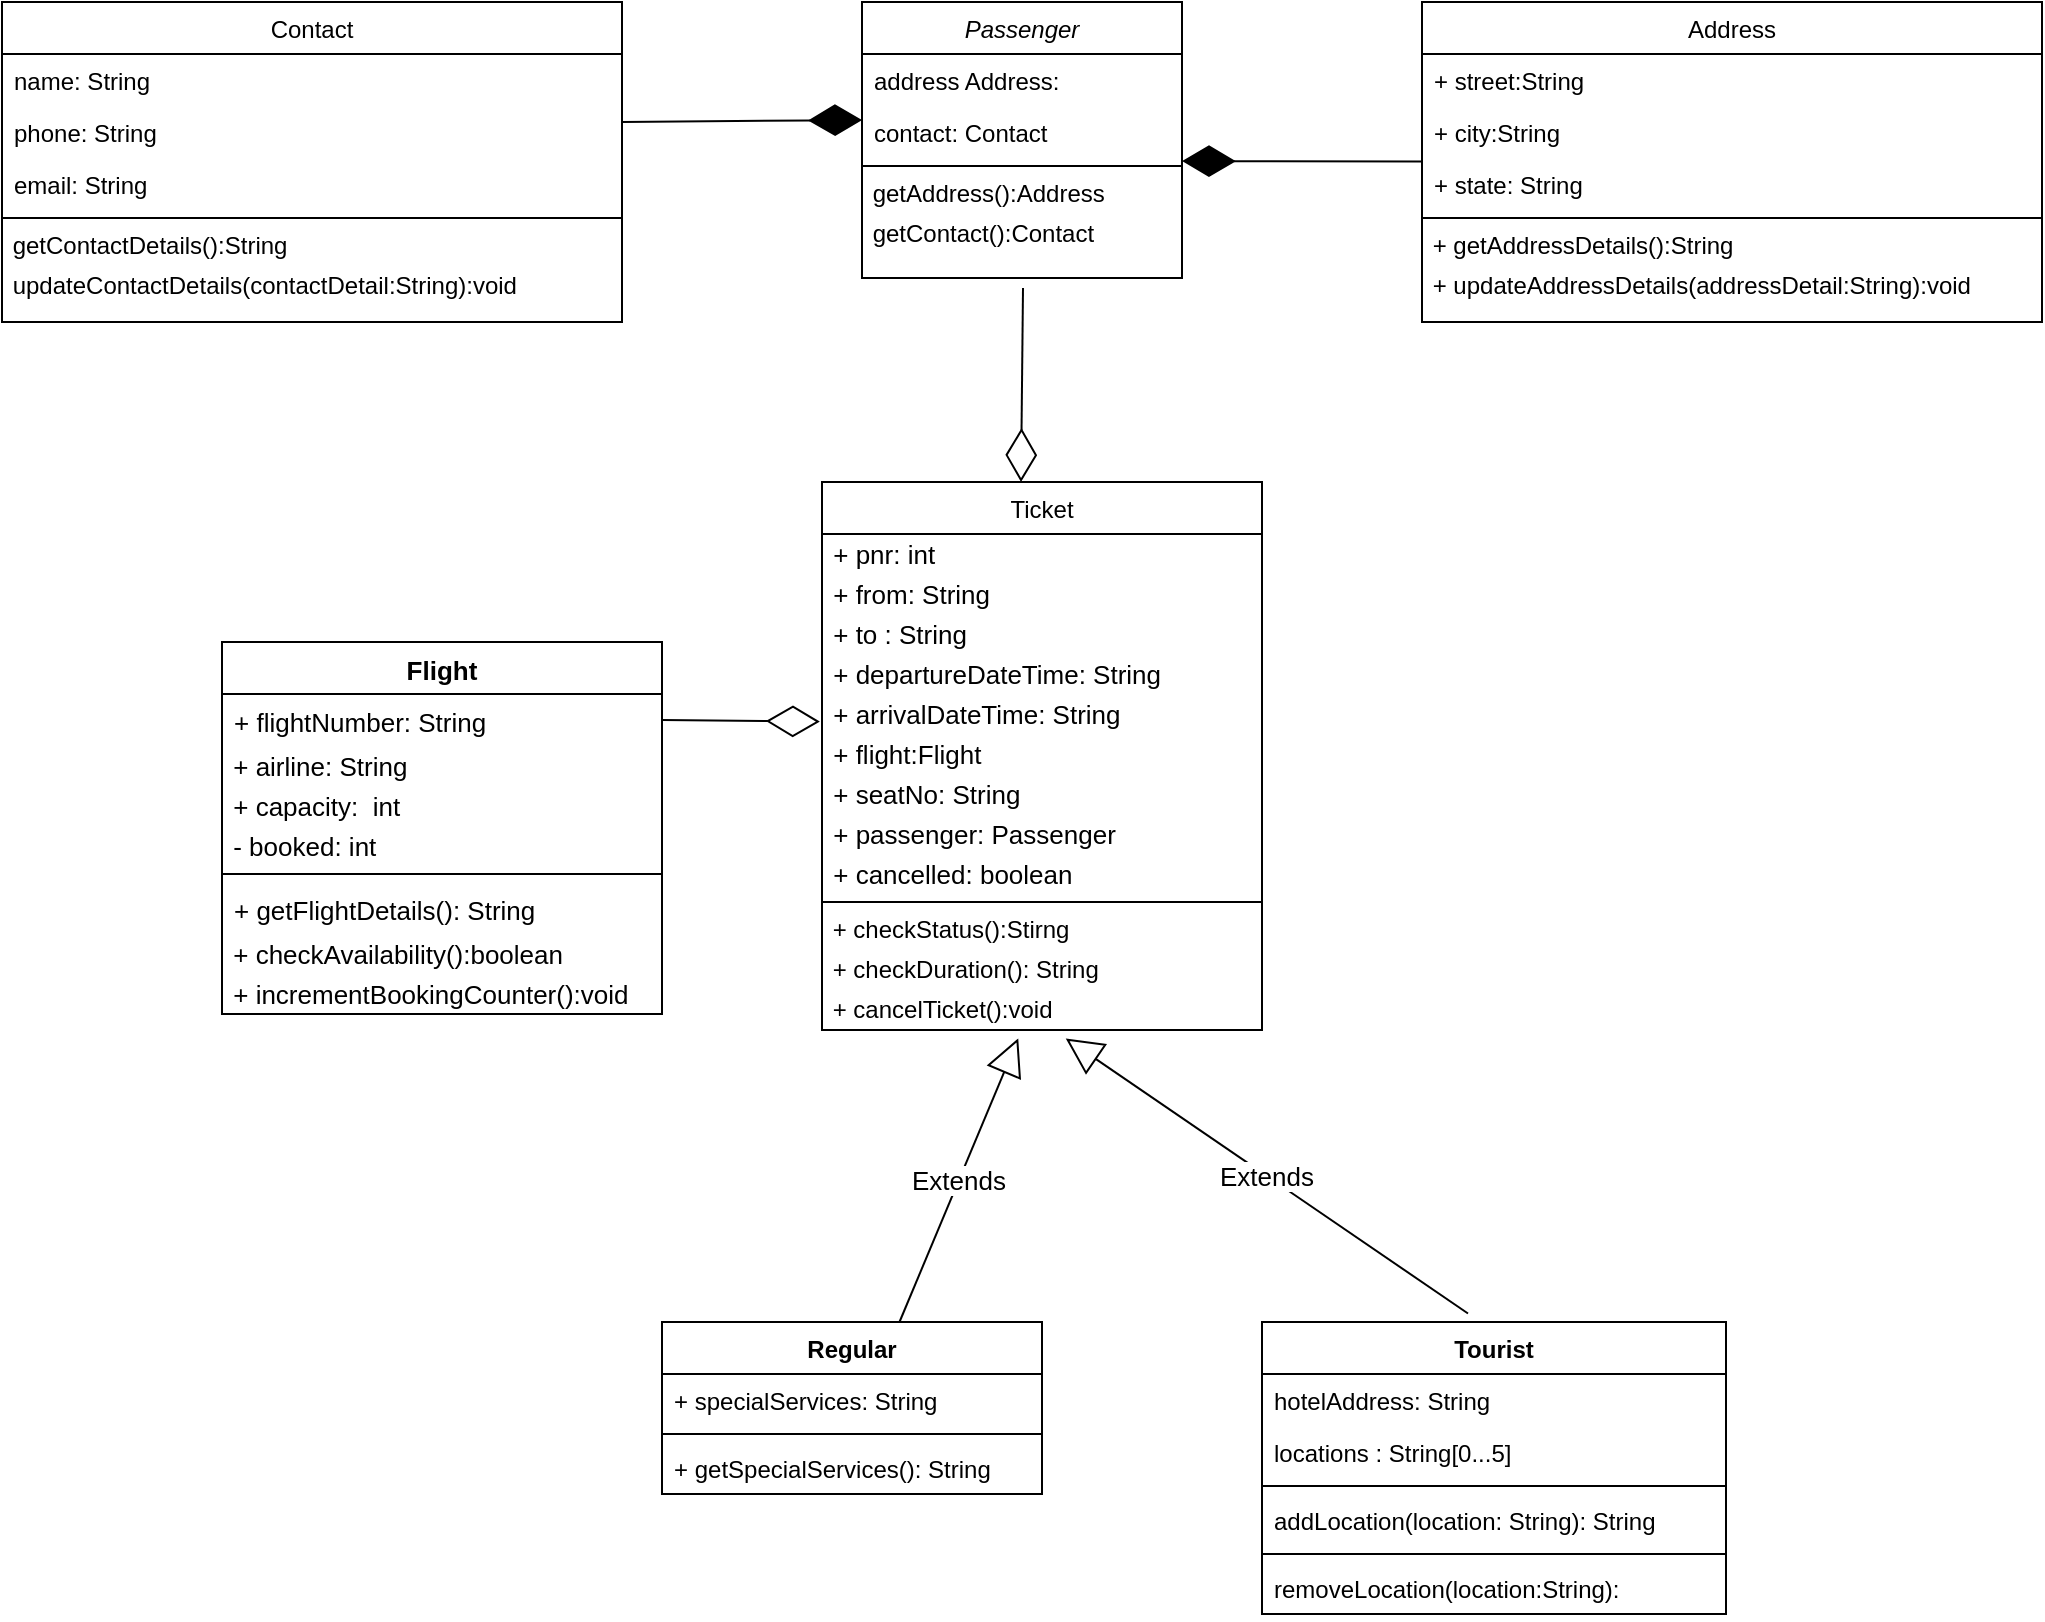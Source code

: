 <mxfile version="13.10.2" type="device"><diagram id="C5RBs43oDa-KdzZeNtuy" name="Page-1"><mxGraphModel dx="1708" dy="423" grid="1" gridSize="10" guides="1" tooltips="1" connect="1" arrows="1" fold="1" page="1" pageScale="1" pageWidth="827" pageHeight="1169" math="0" shadow="0"><root><mxCell id="WIyWlLk6GJQsqaUBKTNV-0"/><mxCell id="WIyWlLk6GJQsqaUBKTNV-1" parent="WIyWlLk6GJQsqaUBKTNV-0"/><mxCell id="zkfFHV4jXpPFQw0GAbJ--0" value="Passenger" style="swimlane;fontStyle=2;align=center;verticalAlign=top;childLayout=stackLayout;horizontal=1;startSize=26;horizontalStack=0;resizeParent=1;resizeLast=0;collapsible=1;marginBottom=0;rounded=0;shadow=0;strokeWidth=1;" parent="WIyWlLk6GJQsqaUBKTNV-1" vertex="1"><mxGeometry x="280" y="120" width="160" height="138" as="geometry"><mxRectangle x="230" y="140" width="160" height="26" as="alternateBounds"/></mxGeometry></mxCell><mxCell id="zkfFHV4jXpPFQw0GAbJ--2" value="address Address:" style="text;align=left;verticalAlign=top;spacingLeft=4;spacingRight=4;overflow=hidden;rotatable=0;points=[[0,0.5],[1,0.5]];portConstraint=eastwest;rounded=0;shadow=0;html=0;" parent="zkfFHV4jXpPFQw0GAbJ--0" vertex="1"><mxGeometry y="26" width="160" height="26" as="geometry"/></mxCell><mxCell id="zkfFHV4jXpPFQw0GAbJ--3" value="contact: Contact" style="text;align=left;verticalAlign=top;spacingLeft=4;spacingRight=4;overflow=hidden;rotatable=0;points=[[0,0.5],[1,0.5]];portConstraint=eastwest;rounded=0;shadow=0;html=0;" parent="zkfFHV4jXpPFQw0GAbJ--0" vertex="1"><mxGeometry y="52" width="160" height="26" as="geometry"/></mxCell><mxCell id="zkfFHV4jXpPFQw0GAbJ--4" value="" style="line;html=1;strokeWidth=1;align=left;verticalAlign=middle;spacingTop=-1;spacingLeft=3;spacingRight=3;rotatable=0;labelPosition=right;points=[];portConstraint=eastwest;" parent="zkfFHV4jXpPFQw0GAbJ--0" vertex="1"><mxGeometry y="78" width="160" height="8" as="geometry"/></mxCell><mxCell id="VcYcN8RmriDvhyrBKi3h-25" value="&amp;nbsp;getAddress():Address" style="text;html=1;align=left;verticalAlign=middle;resizable=0;points=[];autosize=1;" parent="zkfFHV4jXpPFQw0GAbJ--0" vertex="1"><mxGeometry y="86" width="160" height="20" as="geometry"/></mxCell><mxCell id="VcYcN8RmriDvhyrBKi3h-26" value="&amp;nbsp;getContact():Contact" style="text;html=1;align=left;verticalAlign=middle;resizable=0;points=[];autosize=1;" parent="zkfFHV4jXpPFQw0GAbJ--0" vertex="1"><mxGeometry y="106" width="160" height="20" as="geometry"/></mxCell><mxCell id="zkfFHV4jXpPFQw0GAbJ--13" value="Ticket" style="swimlane;fontStyle=0;align=center;verticalAlign=top;childLayout=stackLayout;horizontal=1;startSize=26;horizontalStack=0;resizeParent=1;resizeLast=0;collapsible=1;marginBottom=0;rounded=0;shadow=0;strokeWidth=1;" parent="WIyWlLk6GJQsqaUBKTNV-1" vertex="1"><mxGeometry x="260" y="360" width="220" height="274" as="geometry"><mxRectangle x="340" y="380" width="170" height="26" as="alternateBounds"/></mxGeometry></mxCell><mxCell id="VcYcN8RmriDvhyrBKi3h-5" value="&amp;nbsp;+ pnr: int" style="text;html=1;align=left;verticalAlign=middle;resizable=0;points=[];autosize=1;fontSize=13;" parent="zkfFHV4jXpPFQw0GAbJ--13" vertex="1"><mxGeometry y="26" width="220" height="20" as="geometry"/></mxCell><mxCell id="VcYcN8RmriDvhyrBKi3h-6" value="&amp;nbsp;+ from: String" style="text;html=1;align=left;verticalAlign=middle;resizable=0;points=[];autosize=1;fontSize=13;horizontal=1;" parent="zkfFHV4jXpPFQw0GAbJ--13" vertex="1"><mxGeometry y="46" width="220" height="20" as="geometry"/></mxCell><mxCell id="VcYcN8RmriDvhyrBKi3h-7" value="&amp;nbsp;+ to : String" style="text;html=1;align=left;verticalAlign=middle;resizable=0;points=[];autosize=1;fontSize=13;" parent="zkfFHV4jXpPFQw0GAbJ--13" vertex="1"><mxGeometry y="66" width="220" height="20" as="geometry"/></mxCell><mxCell id="VcYcN8RmriDvhyrBKi3h-65" value="&amp;nbsp;+ departureDateTime: String" style="text;html=1;align=left;verticalAlign=middle;resizable=0;points=[];autosize=1;fontSize=13;" parent="zkfFHV4jXpPFQw0GAbJ--13" vertex="1"><mxGeometry y="86" width="220" height="20" as="geometry"/></mxCell><mxCell id="VcYcN8RmriDvhyrBKi3h-66" value="&amp;nbsp;+ arrivalDateTime: String" style="text;html=1;align=left;verticalAlign=middle;resizable=0;points=[];autosize=1;fontSize=13;" parent="zkfFHV4jXpPFQw0GAbJ--13" vertex="1"><mxGeometry y="106" width="220" height="20" as="geometry"/></mxCell><mxCell id="VcYcN8RmriDvhyrBKi3h-20" value="&amp;nbsp;+ flight:Flight" style="text;html=1;align=left;verticalAlign=middle;resizable=0;points=[];autosize=1;fontSize=13;" parent="zkfFHV4jXpPFQw0GAbJ--13" vertex="1"><mxGeometry y="126" width="220" height="20" as="geometry"/></mxCell><mxCell id="VcYcN8RmriDvhyrBKi3h-64" value="&amp;nbsp;+ seatNo: String" style="text;html=1;align=left;verticalAlign=middle;resizable=0;points=[];autosize=1;fontSize=13;" parent="zkfFHV4jXpPFQw0GAbJ--13" vertex="1"><mxGeometry y="146" width="220" height="20" as="geometry"/></mxCell><mxCell id="VcYcN8RmriDvhyrBKi3h-48" value="&amp;nbsp;+ passenger: Passenger" style="text;html=1;align=left;verticalAlign=middle;resizable=0;points=[];autosize=1;fontSize=13;" parent="zkfFHV4jXpPFQw0GAbJ--13" vertex="1"><mxGeometry y="166" width="220" height="20" as="geometry"/></mxCell><mxCell id="VcYcN8RmriDvhyrBKi3h-13" value="&amp;nbsp;+ cancelled: boolean" style="text;html=1;align=left;verticalAlign=middle;resizable=0;points=[];autosize=1;fontSize=13;" parent="zkfFHV4jXpPFQw0GAbJ--13" vertex="1"><mxGeometry y="186" width="220" height="20" as="geometry"/></mxCell><mxCell id="zkfFHV4jXpPFQw0GAbJ--15" value="" style="line;html=1;strokeWidth=1;align=left;verticalAlign=middle;spacingTop=-1;spacingLeft=3;spacingRight=3;rotatable=0;labelPosition=right;points=[];portConstraint=eastwest;" parent="zkfFHV4jXpPFQw0GAbJ--13" vertex="1"><mxGeometry y="206" width="220" height="8" as="geometry"/></mxCell><mxCell id="VcYcN8RmriDvhyrBKi3h-8" value="&amp;nbsp;+ checkStatus():Stirng" style="text;html=1;align=left;verticalAlign=middle;resizable=0;points=[];autosize=1;" parent="zkfFHV4jXpPFQw0GAbJ--13" vertex="1"><mxGeometry y="214" width="220" height="20" as="geometry"/></mxCell><mxCell id="VcYcN8RmriDvhyrBKi3h-9" value="&amp;nbsp;+ checkDuration(): String" style="text;html=1;align=left;verticalAlign=middle;resizable=0;points=[];autosize=1;" parent="zkfFHV4jXpPFQw0GAbJ--13" vertex="1"><mxGeometry y="234" width="220" height="20" as="geometry"/></mxCell><mxCell id="VcYcN8RmriDvhyrBKi3h-10" value="&amp;nbsp;+ cancelTicket():void" style="text;html=1;align=left;verticalAlign=middle;resizable=0;points=[];autosize=1;" parent="zkfFHV4jXpPFQw0GAbJ--13" vertex="1"><mxGeometry y="254" width="220" height="20" as="geometry"/></mxCell><mxCell id="zkfFHV4jXpPFQw0GAbJ--17" value="Address" style="swimlane;fontStyle=0;align=center;verticalAlign=top;childLayout=stackLayout;horizontal=1;startSize=26;horizontalStack=0;resizeParent=1;resizeLast=0;collapsible=1;marginBottom=0;rounded=0;shadow=0;strokeWidth=1;" parent="WIyWlLk6GJQsqaUBKTNV-1" vertex="1"><mxGeometry x="560" y="120" width="310" height="160" as="geometry"><mxRectangle x="550" y="140" width="160" height="26" as="alternateBounds"/></mxGeometry></mxCell><mxCell id="zkfFHV4jXpPFQw0GAbJ--18" value="+ street:String" style="text;align=left;verticalAlign=top;spacingLeft=4;spacingRight=4;overflow=hidden;rotatable=0;points=[[0,0.5],[1,0.5]];portConstraint=eastwest;" parent="zkfFHV4jXpPFQw0GAbJ--17" vertex="1"><mxGeometry y="26" width="310" height="26" as="geometry"/></mxCell><mxCell id="zkfFHV4jXpPFQw0GAbJ--19" value="+ city:String" style="text;align=left;verticalAlign=top;spacingLeft=4;spacingRight=4;overflow=hidden;rotatable=0;points=[[0,0.5],[1,0.5]];portConstraint=eastwest;rounded=0;shadow=0;html=0;" parent="zkfFHV4jXpPFQw0GAbJ--17" vertex="1"><mxGeometry y="52" width="310" height="26" as="geometry"/></mxCell><mxCell id="zkfFHV4jXpPFQw0GAbJ--20" value="+ state: String" style="text;align=left;verticalAlign=top;spacingLeft=4;spacingRight=4;overflow=hidden;rotatable=0;points=[[0,0.5],[1,0.5]];portConstraint=eastwest;rounded=0;shadow=0;html=0;" parent="zkfFHV4jXpPFQw0GAbJ--17" vertex="1"><mxGeometry y="78" width="310" height="26" as="geometry"/></mxCell><mxCell id="zkfFHV4jXpPFQw0GAbJ--23" value="" style="line;html=1;strokeWidth=1;align=left;verticalAlign=middle;spacingTop=-1;spacingLeft=3;spacingRight=3;rotatable=0;labelPosition=right;points=[];portConstraint=eastwest;" parent="zkfFHV4jXpPFQw0GAbJ--17" vertex="1"><mxGeometry y="104" width="310" height="8" as="geometry"/></mxCell><mxCell id="D5E4GTyiLTdWSVMXOTB5-0" value="&amp;nbsp;+ getAddressDetails():String" style="text;html=1;align=left;verticalAlign=middle;resizable=0;points=[];autosize=1;" parent="zkfFHV4jXpPFQw0GAbJ--17" vertex="1"><mxGeometry y="112" width="310" height="20" as="geometry"/></mxCell><mxCell id="D5E4GTyiLTdWSVMXOTB5-1" value="&amp;nbsp;+ updateAddressDetails(addressDetail:String):void" style="text;html=1;align=left;verticalAlign=middle;resizable=0;points=[];autosize=1;" parent="zkfFHV4jXpPFQw0GAbJ--17" vertex="1"><mxGeometry y="132" width="310" height="20" as="geometry"/></mxCell><mxCell id="D5E4GTyiLTdWSVMXOTB5-2" value="Contact" style="swimlane;fontStyle=0;align=center;verticalAlign=top;childLayout=stackLayout;horizontal=1;startSize=26;horizontalStack=0;resizeParent=1;resizeLast=0;collapsible=1;marginBottom=0;rounded=0;shadow=0;strokeWidth=1;" parent="WIyWlLk6GJQsqaUBKTNV-1" vertex="1"><mxGeometry x="-150" y="120" width="310" height="160" as="geometry"><mxRectangle x="550" y="140" width="160" height="26" as="alternateBounds"/></mxGeometry></mxCell><mxCell id="D5E4GTyiLTdWSVMXOTB5-3" value="name: String" style="text;align=left;verticalAlign=top;spacingLeft=4;spacingRight=4;overflow=hidden;rotatable=0;points=[[0,0.5],[1,0.5]];portConstraint=eastwest;" parent="D5E4GTyiLTdWSVMXOTB5-2" vertex="1"><mxGeometry y="26" width="310" height="26" as="geometry"/></mxCell><mxCell id="D5E4GTyiLTdWSVMXOTB5-4" value="phone: String" style="text;align=left;verticalAlign=top;spacingLeft=4;spacingRight=4;overflow=hidden;rotatable=0;points=[[0,0.5],[1,0.5]];portConstraint=eastwest;rounded=0;shadow=0;html=0;" parent="D5E4GTyiLTdWSVMXOTB5-2" vertex="1"><mxGeometry y="52" width="310" height="26" as="geometry"/></mxCell><mxCell id="D5E4GTyiLTdWSVMXOTB5-5" value="email: String" style="text;align=left;verticalAlign=top;spacingLeft=4;spacingRight=4;overflow=hidden;rotatable=0;points=[[0,0.5],[1,0.5]];portConstraint=eastwest;rounded=0;shadow=0;html=0;" parent="D5E4GTyiLTdWSVMXOTB5-2" vertex="1"><mxGeometry y="78" width="310" height="26" as="geometry"/></mxCell><mxCell id="D5E4GTyiLTdWSVMXOTB5-6" value="" style="line;html=1;strokeWidth=1;align=left;verticalAlign=middle;spacingTop=-1;spacingLeft=3;spacingRight=3;rotatable=0;labelPosition=right;points=[];portConstraint=eastwest;" parent="D5E4GTyiLTdWSVMXOTB5-2" vertex="1"><mxGeometry y="104" width="310" height="8" as="geometry"/></mxCell><mxCell id="D5E4GTyiLTdWSVMXOTB5-7" value="&amp;nbsp;getContactDetails():String" style="text;html=1;align=left;verticalAlign=middle;resizable=0;points=[];autosize=1;" parent="D5E4GTyiLTdWSVMXOTB5-2" vertex="1"><mxGeometry y="112" width="310" height="20" as="geometry"/></mxCell><mxCell id="D5E4GTyiLTdWSVMXOTB5-8" value="&amp;nbsp;updateContactDetails(contactDetail:String):void" style="text;html=1;align=left;verticalAlign=middle;resizable=0;points=[];autosize=1;" parent="D5E4GTyiLTdWSVMXOTB5-2" vertex="1"><mxGeometry y="132" width="310" height="20" as="geometry"/></mxCell><mxCell id="VcYcN8RmriDvhyrBKi3h-27" value="Regular" style="swimlane;fontStyle=1;align=center;verticalAlign=top;childLayout=stackLayout;horizontal=1;startSize=26;horizontalStack=0;resizeParent=1;resizeParentMax=0;resizeLast=0;collapsible=1;marginBottom=0;" parent="WIyWlLk6GJQsqaUBKTNV-1" vertex="1"><mxGeometry x="180" y="780" width="190" height="86" as="geometry"/></mxCell><mxCell id="VcYcN8RmriDvhyrBKi3h-33" value="+ specialServices: String" style="text;strokeColor=none;fillColor=none;align=left;verticalAlign=top;spacingLeft=4;spacingRight=4;overflow=hidden;rotatable=0;points=[[0,0.5],[1,0.5]];portConstraint=eastwest;" parent="VcYcN8RmriDvhyrBKi3h-27" vertex="1"><mxGeometry y="26" width="190" height="26" as="geometry"/></mxCell><mxCell id="VcYcN8RmriDvhyrBKi3h-29" value="" style="line;strokeWidth=1;fillColor=none;align=left;verticalAlign=middle;spacingTop=-1;spacingLeft=3;spacingRight=3;rotatable=0;labelPosition=right;points=[];portConstraint=eastwest;" parent="VcYcN8RmriDvhyrBKi3h-27" vertex="1"><mxGeometry y="52" width="190" height="8" as="geometry"/></mxCell><mxCell id="VcYcN8RmriDvhyrBKi3h-30" value="+ getSpecialServices(): String" style="text;strokeColor=none;fillColor=none;align=left;verticalAlign=top;spacingLeft=4;spacingRight=4;overflow=hidden;rotatable=0;points=[[0,0.5],[1,0.5]];portConstraint=eastwest;" parent="VcYcN8RmriDvhyrBKi3h-27" vertex="1"><mxGeometry y="60" width="190" height="26" as="geometry"/></mxCell><mxCell id="VcYcN8RmriDvhyrBKi3h-34" value="Tourist" style="swimlane;fontStyle=1;align=center;verticalAlign=top;childLayout=stackLayout;horizontal=1;startSize=26;horizontalStack=0;resizeParent=1;resizeParentMax=0;resizeLast=0;collapsible=1;marginBottom=0;" parent="WIyWlLk6GJQsqaUBKTNV-1" vertex="1"><mxGeometry x="480" y="780" width="232" height="146" as="geometry"/></mxCell><mxCell id="VcYcN8RmriDvhyrBKi3h-36" value="hotelAddress: String" style="text;strokeColor=none;fillColor=none;align=left;verticalAlign=top;spacingLeft=4;spacingRight=4;overflow=hidden;rotatable=0;points=[[0,0.5],[1,0.5]];portConstraint=eastwest;" parent="VcYcN8RmriDvhyrBKi3h-34" vertex="1"><mxGeometry y="26" width="232" height="26" as="geometry"/></mxCell><mxCell id="VcYcN8RmriDvhyrBKi3h-37" value="locations : String[0...5]" style="text;strokeColor=none;fillColor=none;align=left;verticalAlign=top;spacingLeft=4;spacingRight=4;overflow=hidden;rotatable=0;points=[[0,0.5],[1,0.5]];portConstraint=eastwest;" parent="VcYcN8RmriDvhyrBKi3h-34" vertex="1"><mxGeometry y="52" width="232" height="26" as="geometry"/></mxCell><mxCell id="VcYcN8RmriDvhyrBKi3h-38" value="" style="line;strokeWidth=1;fillColor=none;align=left;verticalAlign=middle;spacingTop=-1;spacingLeft=3;spacingRight=3;rotatable=0;labelPosition=right;points=[];portConstraint=eastwest;" parent="VcYcN8RmriDvhyrBKi3h-34" vertex="1"><mxGeometry y="78" width="232" height="8" as="geometry"/></mxCell><mxCell id="VcYcN8RmriDvhyrBKi3h-39" value="addLocation(location: String): String" style="text;strokeColor=none;fillColor=none;align=left;verticalAlign=top;spacingLeft=4;spacingRight=4;overflow=hidden;rotatable=0;points=[[0,0.5],[1,0.5]];portConstraint=eastwest;" parent="VcYcN8RmriDvhyrBKi3h-34" vertex="1"><mxGeometry y="86" width="232" height="26" as="geometry"/></mxCell><mxCell id="VcYcN8RmriDvhyrBKi3h-40" value="" style="line;strokeWidth=1;fillColor=none;align=left;verticalAlign=middle;spacingTop=-1;spacingLeft=3;spacingRight=3;rotatable=0;labelPosition=right;points=[];portConstraint=eastwest;" parent="VcYcN8RmriDvhyrBKi3h-34" vertex="1"><mxGeometry y="112" width="232" height="8" as="geometry"/></mxCell><mxCell id="VcYcN8RmriDvhyrBKi3h-41" value="removeLocation(location:String): " style="text;strokeColor=none;fillColor=none;align=left;verticalAlign=top;spacingLeft=4;spacingRight=4;overflow=hidden;rotatable=0;points=[[0,0.5],[1,0.5]];portConstraint=eastwest;" parent="VcYcN8RmriDvhyrBKi3h-34" vertex="1"><mxGeometry y="120" width="232" height="26" as="geometry"/></mxCell><mxCell id="VcYcN8RmriDvhyrBKi3h-46" value="" style="endArrow=diamondThin;endFill=1;endSize=24;html=1;fontSize=13;" parent="WIyWlLk6GJQsqaUBKTNV-1" edge="1"><mxGeometry width="160" relative="1" as="geometry"><mxPoint x="160" y="180" as="sourcePoint"/><mxPoint x="280" y="179" as="targetPoint"/></mxGeometry></mxCell><mxCell id="VcYcN8RmriDvhyrBKi3h-47" value="" style="endArrow=diamondThin;endFill=1;endSize=24;html=1;fontSize=13;exitX=-0.001;exitY=0.069;exitDx=0;exitDy=0;exitPerimeter=0;" parent="WIyWlLk6GJQsqaUBKTNV-1" source="zkfFHV4jXpPFQw0GAbJ--20" edge="1"><mxGeometry width="160" relative="1" as="geometry"><mxPoint x="530" y="199.5" as="sourcePoint"/><mxPoint x="440" y="199.5" as="targetPoint"/></mxGeometry></mxCell><mxCell id="VcYcN8RmriDvhyrBKi3h-49" value="Flight" style="swimlane;fontStyle=1;align=center;verticalAlign=top;childLayout=stackLayout;horizontal=1;startSize=26;horizontalStack=0;resizeParent=1;resizeParentMax=0;resizeLast=0;collapsible=1;marginBottom=0;fontSize=13;" parent="WIyWlLk6GJQsqaUBKTNV-1" vertex="1"><mxGeometry x="-40" y="440" width="220" height="186" as="geometry"/></mxCell><mxCell id="VcYcN8RmriDvhyrBKi3h-50" value="+ flightNumber: String" style="text;strokeColor=none;fillColor=none;align=left;verticalAlign=top;spacingLeft=4;spacingRight=4;overflow=hidden;rotatable=0;points=[[0,0.5],[1,0.5]];portConstraint=eastwest;fontSize=13;" parent="VcYcN8RmriDvhyrBKi3h-49" vertex="1"><mxGeometry y="26" width="220" height="26" as="geometry"/></mxCell><mxCell id="VcYcN8RmriDvhyrBKi3h-53" value="&amp;nbsp;+ airline: String" style="text;html=1;align=left;verticalAlign=middle;resizable=0;points=[];autosize=1;fontSize=13;" parent="VcYcN8RmriDvhyrBKi3h-49" vertex="1"><mxGeometry y="52" width="220" height="20" as="geometry"/></mxCell><mxCell id="VcYcN8RmriDvhyrBKi3h-54" value="&amp;nbsp;+ capacity:&amp;nbsp; int" style="text;html=1;align=left;verticalAlign=middle;resizable=0;points=[];autosize=1;fontSize=13;" parent="VcYcN8RmriDvhyrBKi3h-49" vertex="1"><mxGeometry y="72" width="220" height="20" as="geometry"/></mxCell><mxCell id="VcYcN8RmriDvhyrBKi3h-55" value="&amp;nbsp;- booked: int" style="text;html=1;align=left;verticalAlign=middle;resizable=0;points=[];autosize=1;fontSize=13;" parent="VcYcN8RmriDvhyrBKi3h-49" vertex="1"><mxGeometry y="92" width="220" height="20" as="geometry"/></mxCell><mxCell id="VcYcN8RmriDvhyrBKi3h-51" value="" style="line;strokeWidth=1;fillColor=none;align=left;verticalAlign=middle;spacingTop=-1;spacingLeft=3;spacingRight=3;rotatable=0;labelPosition=right;points=[];portConstraint=eastwest;" parent="VcYcN8RmriDvhyrBKi3h-49" vertex="1"><mxGeometry y="112" width="220" height="8" as="geometry"/></mxCell><mxCell id="VcYcN8RmriDvhyrBKi3h-52" value="+ getFlightDetails(): String" style="text;strokeColor=none;fillColor=none;align=left;verticalAlign=top;spacingLeft=4;spacingRight=4;overflow=hidden;rotatable=0;points=[[0,0.5],[1,0.5]];portConstraint=eastwest;fontSize=13;" parent="VcYcN8RmriDvhyrBKi3h-49" vertex="1"><mxGeometry y="120" width="220" height="26" as="geometry"/></mxCell><mxCell id="VcYcN8RmriDvhyrBKi3h-56" value="&amp;nbsp;+ checkAvailability():boolean" style="text;html=1;align=left;verticalAlign=middle;resizable=0;points=[];autosize=1;fontSize=13;" parent="VcYcN8RmriDvhyrBKi3h-49" vertex="1"><mxGeometry y="146" width="220" height="20" as="geometry"/></mxCell><mxCell id="VcYcN8RmriDvhyrBKi3h-57" value="&amp;nbsp;+ incrementBookingCounter():void" style="text;html=1;align=left;verticalAlign=middle;resizable=0;points=[];autosize=1;fontSize=13;" parent="VcYcN8RmriDvhyrBKi3h-49" vertex="1"><mxGeometry y="166" width="220" height="20" as="geometry"/></mxCell><mxCell id="VcYcN8RmriDvhyrBKi3h-58" value="" style="endArrow=diamondThin;endFill=0;endSize=24;html=1;fontSize=13;exitX=1;exitY=0.5;exitDx=0;exitDy=0;entryX=-0.005;entryY=0.69;entryDx=0;entryDy=0;entryPerimeter=0;" parent="WIyWlLk6GJQsqaUBKTNV-1" source="VcYcN8RmriDvhyrBKi3h-50" target="VcYcN8RmriDvhyrBKi3h-66" edge="1"><mxGeometry width="160" relative="1" as="geometry"><mxPoint x="240" y="490" as="sourcePoint"/><mxPoint x="400" y="490" as="targetPoint"/></mxGeometry></mxCell><mxCell id="VcYcN8RmriDvhyrBKi3h-59" value="Extends" style="endArrow=block;endSize=16;endFill=0;html=1;fontSize=13;exitX=0.625;exitY=0;exitDx=0;exitDy=0;exitPerimeter=0;entryX=0.446;entryY=1.21;entryDx=0;entryDy=0;entryPerimeter=0;" parent="WIyWlLk6GJQsqaUBKTNV-1" source="VcYcN8RmriDvhyrBKi3h-27" target="VcYcN8RmriDvhyrBKi3h-10" edge="1"><mxGeometry width="160" relative="1" as="geometry"><mxPoint x="240" y="490" as="sourcePoint"/><mxPoint x="425" y="633" as="targetPoint"/></mxGeometry></mxCell><mxCell id="VcYcN8RmriDvhyrBKi3h-60" value="Extends" style="endArrow=block;endSize=16;endFill=0;html=1;fontSize=13;exitX=0.444;exitY=-0.029;exitDx=0;exitDy=0;exitPerimeter=0;entryX=0.554;entryY=1.21;entryDx=0;entryDy=0;entryPerimeter=0;" parent="WIyWlLk6GJQsqaUBKTNV-1" source="VcYcN8RmriDvhyrBKi3h-34" target="VcYcN8RmriDvhyrBKi3h-10" edge="1"><mxGeometry width="160" relative="1" as="geometry"><mxPoint x="240" y="650" as="sourcePoint"/><mxPoint x="440" y="610" as="targetPoint"/></mxGeometry></mxCell><mxCell id="VcYcN8RmriDvhyrBKi3h-62" value="" style="endArrow=diamondThin;endFill=0;endSize=24;html=1;fontSize=13;" parent="WIyWlLk6GJQsqaUBKTNV-1" edge="1"><mxGeometry width="160" relative="1" as="geometry"><mxPoint x="360.5" y="263" as="sourcePoint"/><mxPoint x="359.5" y="360" as="targetPoint"/></mxGeometry></mxCell></root></mxGraphModel></diagram></mxfile>